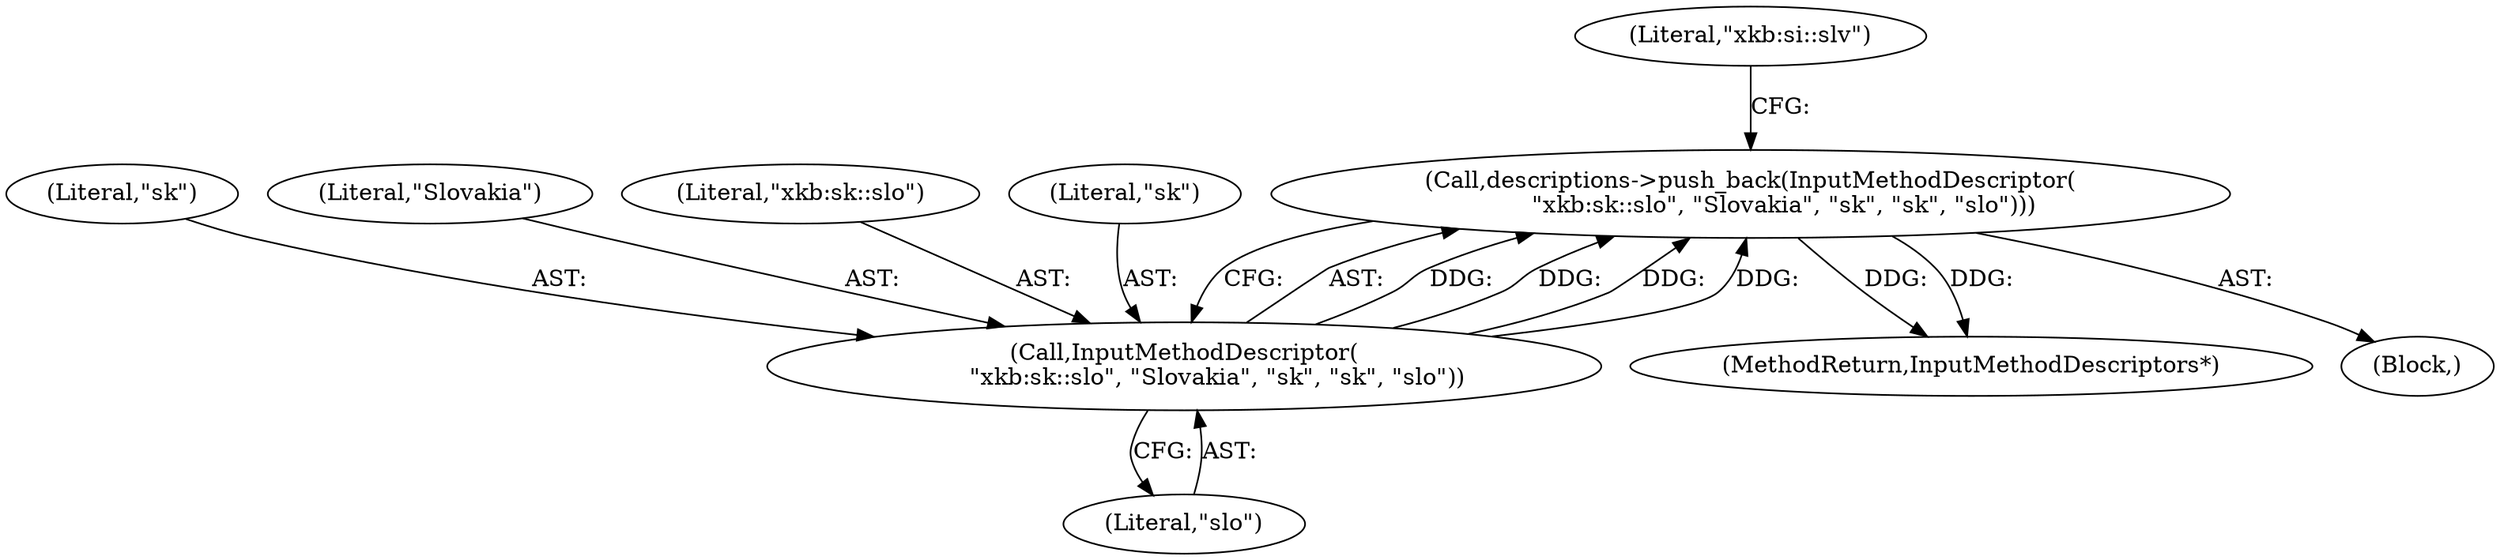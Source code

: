 digraph "1_Chrome_dc7b094a338c6c521f918f478e993f0f74bbea0d_12@del" {
"1000544" [label="(Call,descriptions->push_back(InputMethodDescriptor(\n         \"xkb:sk::slo\", \"Slovakia\", \"sk\", \"sk\", \"slo\")))"];
"1000545" [label="(Call,InputMethodDescriptor(\n         \"xkb:sk::slo\", \"Slovakia\", \"sk\", \"sk\", \"slo\"))"];
"1000545" [label="(Call,InputMethodDescriptor(\n         \"xkb:sk::slo\", \"Slovakia\", \"sk\", \"sk\", \"slo\"))"];
"1000548" [label="(Literal,\"sk\")"];
"1000547" [label="(Literal,\"Slovakia\")"];
"1000581" [label="(MethodReturn,InputMethodDescriptors*)"];
"1000546" [label="(Literal,\"xkb:sk::slo\")"];
"1000544" [label="(Call,descriptions->push_back(InputMethodDescriptor(\n         \"xkb:sk::slo\", \"Slovakia\", \"sk\", \"sk\", \"slo\")))"];
"1000553" [label="(Literal,\"xkb:si::slv\")"];
"1000550" [label="(Literal,\"slo\")"];
"1000101" [label="(Block,)"];
"1000549" [label="(Literal,\"sk\")"];
"1000544" -> "1000101"  [label="AST: "];
"1000544" -> "1000545"  [label="CFG: "];
"1000545" -> "1000544"  [label="AST: "];
"1000553" -> "1000544"  [label="CFG: "];
"1000544" -> "1000581"  [label="DDG: "];
"1000544" -> "1000581"  [label="DDG: "];
"1000545" -> "1000544"  [label="DDG: "];
"1000545" -> "1000544"  [label="DDG: "];
"1000545" -> "1000544"  [label="DDG: "];
"1000545" -> "1000544"  [label="DDG: "];
"1000545" -> "1000550"  [label="CFG: "];
"1000546" -> "1000545"  [label="AST: "];
"1000547" -> "1000545"  [label="AST: "];
"1000548" -> "1000545"  [label="AST: "];
"1000549" -> "1000545"  [label="AST: "];
"1000550" -> "1000545"  [label="AST: "];
}
